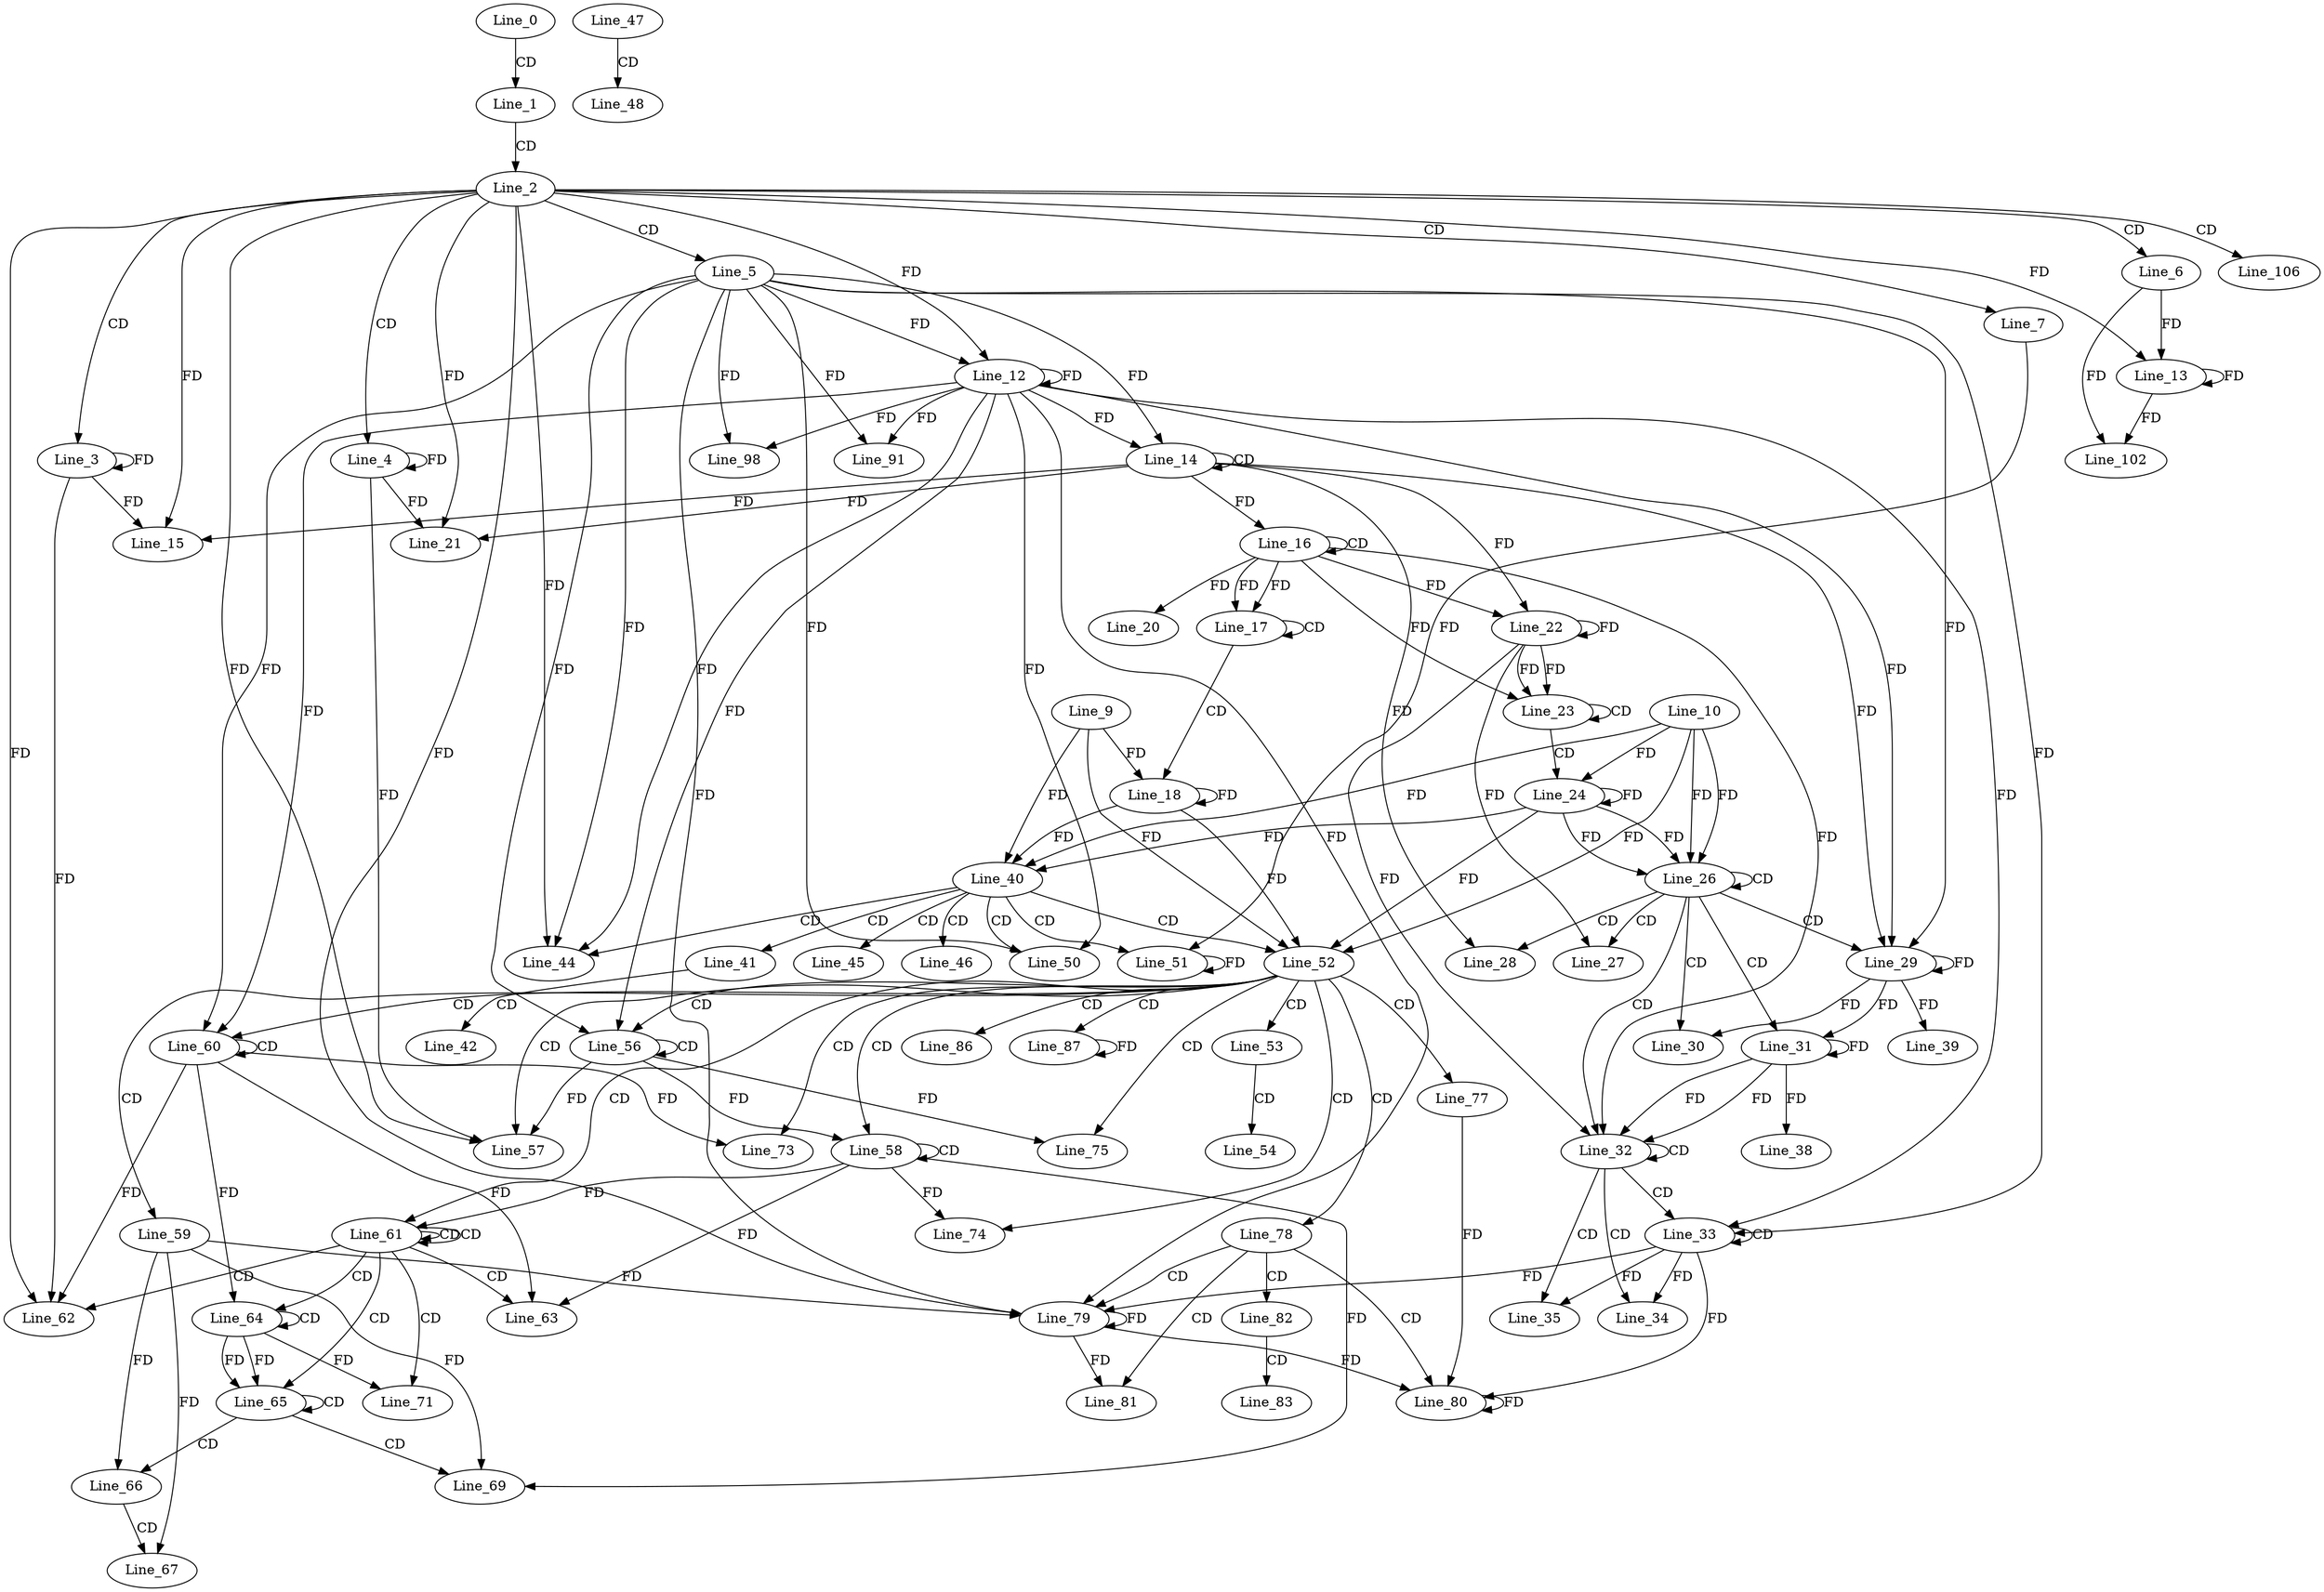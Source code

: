 digraph G {
  Line_0;
  Line_1;
  Line_2;
  Line_3;
  Line_3;
  Line_4;
  Line_4;
  Line_5;
  Line_6;
  Line_7;
  Line_12;
  Line_12;
  Line_13;
  Line_13;
  Line_14;
  Line_14;
  Line_15;
  Line_16;
  Line_16;
  Line_17;
  Line_17;
  Line_18;
  Line_9;
  Line_20;
  Line_21;
  Line_22;
  Line_22;
  Line_23;
  Line_23;
  Line_24;
  Line_10;
  Line_26;
  Line_26;
  Line_27;
  Line_28;
  Line_29;
  Line_29;
  Line_30;
  Line_31;
  Line_31;
  Line_32;
  Line_32;
  Line_33;
  Line_33;
  Line_34;
  Line_35;
  Line_38;
  Line_39;
  Line_40;
  Line_40;
  Line_41;
  Line_42;
  Line_44;
  Line_44;
  Line_45;
  Line_46;
  Line_47;
  Line_48;
  Line_50;
  Line_51;
  Line_52;
  Line_53;
  Line_54;
  Line_56;
  Line_56;
  Line_57;
  Line_58;
  Line_58;
  Line_59;
  Line_60;
  Line_60;
  Line_61;
  Line_61;
  Line_62;
  Line_63;
  Line_63;
  Line_64;
  Line_64;
  Line_65;
  Line_65;
  Line_66;
  Line_66;
  Line_67;
  Line_69;
  Line_69;
  Line_69;
  Line_71;
  Line_73;
  Line_74;
  Line_75;
  Line_77;
  Line_78;
  Line_79;
  Line_79;
  Line_79;
  Line_79;
  Line_79;
  Line_80;
  Line_80;
  Line_81;
  Line_82;
  Line_83;
  Line_86;
  Line_87;
  Line_91;
  Line_98;
  Line_102;
  Line_106;
  Line_0 -> Line_1 [ label="CD" ];
  Line_1 -> Line_2 [ label="CD" ];
  Line_2 -> Line_3 [ label="CD" ];
  Line_3 -> Line_3 [ label="FD" ];
  Line_2 -> Line_4 [ label="CD" ];
  Line_4 -> Line_4 [ label="FD" ];
  Line_2 -> Line_5 [ label="CD" ];
  Line_2 -> Line_6 [ label="CD" ];
  Line_2 -> Line_7 [ label="CD" ];
  Line_5 -> Line_12 [ label="FD" ];
  Line_12 -> Line_12 [ label="FD" ];
  Line_2 -> Line_12 [ label="FD" ];
  Line_6 -> Line_13 [ label="FD" ];
  Line_13 -> Line_13 [ label="FD" ];
  Line_2 -> Line_13 [ label="FD" ];
  Line_14 -> Line_14 [ label="CD" ];
  Line_5 -> Line_14 [ label="FD" ];
  Line_12 -> Line_14 [ label="FD" ];
  Line_14 -> Line_15 [ label="FD" ];
  Line_2 -> Line_15 [ label="FD" ];
  Line_3 -> Line_15 [ label="FD" ];
  Line_16 -> Line_16 [ label="CD" ];
  Line_14 -> Line_16 [ label="FD" ];
  Line_16 -> Line_17 [ label="FD" ];
  Line_17 -> Line_17 [ label="CD" ];
  Line_16 -> Line_17 [ label="FD" ];
  Line_17 -> Line_18 [ label="CD" ];
  Line_9 -> Line_18 [ label="FD" ];
  Line_18 -> Line_18 [ label="FD" ];
  Line_16 -> Line_20 [ label="FD" ];
  Line_14 -> Line_21 [ label="FD" ];
  Line_2 -> Line_21 [ label="FD" ];
  Line_4 -> Line_21 [ label="FD" ];
  Line_16 -> Line_22 [ label="FD" ];
  Line_22 -> Line_22 [ label="FD" ];
  Line_14 -> Line_22 [ label="FD" ];
  Line_22 -> Line_23 [ label="FD" ];
  Line_23 -> Line_23 [ label="CD" ];
  Line_16 -> Line_23 [ label="FD" ];
  Line_22 -> Line_23 [ label="FD" ];
  Line_23 -> Line_24 [ label="CD" ];
  Line_10 -> Line_24 [ label="FD" ];
  Line_24 -> Line_24 [ label="FD" ];
  Line_10 -> Line_26 [ label="FD" ];
  Line_24 -> Line_26 [ label="FD" ];
  Line_26 -> Line_26 [ label="CD" ];
  Line_10 -> Line_26 [ label="FD" ];
  Line_24 -> Line_26 [ label="FD" ];
  Line_26 -> Line_27 [ label="CD" ];
  Line_22 -> Line_27 [ label="FD" ];
  Line_26 -> Line_28 [ label="CD" ];
  Line_14 -> Line_28 [ label="FD" ];
  Line_26 -> Line_29 [ label="CD" ];
  Line_14 -> Line_29 [ label="FD" ];
  Line_29 -> Line_29 [ label="FD" ];
  Line_5 -> Line_29 [ label="FD" ];
  Line_12 -> Line_29 [ label="FD" ];
  Line_26 -> Line_30 [ label="CD" ];
  Line_29 -> Line_30 [ label="FD" ];
  Line_26 -> Line_31 [ label="CD" ];
  Line_31 -> Line_31 [ label="FD" ];
  Line_29 -> Line_31 [ label="FD" ];
  Line_26 -> Line_32 [ label="CD" ];
  Line_31 -> Line_32 [ label="FD" ];
  Line_32 -> Line_32 [ label="CD" ];
  Line_16 -> Line_32 [ label="FD" ];
  Line_22 -> Line_32 [ label="FD" ];
  Line_31 -> Line_32 [ label="FD" ];
  Line_32 -> Line_33 [ label="CD" ];
  Line_33 -> Line_33 [ label="CD" ];
  Line_5 -> Line_33 [ label="FD" ];
  Line_12 -> Line_33 [ label="FD" ];
  Line_32 -> Line_34 [ label="CD" ];
  Line_33 -> Line_34 [ label="FD" ];
  Line_32 -> Line_35 [ label="CD" ];
  Line_33 -> Line_35 [ label="FD" ];
  Line_31 -> Line_38 [ label="FD" ];
  Line_29 -> Line_39 [ label="FD" ];
  Line_9 -> Line_40 [ label="FD" ];
  Line_18 -> Line_40 [ label="FD" ];
  Line_10 -> Line_40 [ label="FD" ];
  Line_24 -> Line_40 [ label="FD" ];
  Line_40 -> Line_41 [ label="CD" ];
  Line_41 -> Line_42 [ label="CD" ];
  Line_40 -> Line_44 [ label="CD" ];
  Line_5 -> Line_44 [ label="FD" ];
  Line_12 -> Line_44 [ label="FD" ];
  Line_2 -> Line_44 [ label="FD" ];
  Line_40 -> Line_45 [ label="CD" ];
  Line_40 -> Line_46 [ label="CD" ];
  Line_47 -> Line_48 [ label="CD" ];
  Line_40 -> Line_50 [ label="CD" ];
  Line_5 -> Line_50 [ label="FD" ];
  Line_12 -> Line_50 [ label="FD" ];
  Line_40 -> Line_51 [ label="CD" ];
  Line_7 -> Line_51 [ label="FD" ];
  Line_51 -> Line_51 [ label="FD" ];
  Line_40 -> Line_52 [ label="CD" ];
  Line_9 -> Line_52 [ label="FD" ];
  Line_18 -> Line_52 [ label="FD" ];
  Line_10 -> Line_52 [ label="FD" ];
  Line_24 -> Line_52 [ label="FD" ];
  Line_52 -> Line_53 [ label="CD" ];
  Line_53 -> Line_54 [ label="CD" ];
  Line_52 -> Line_56 [ label="CD" ];
  Line_56 -> Line_56 [ label="CD" ];
  Line_5 -> Line_56 [ label="FD" ];
  Line_12 -> Line_56 [ label="FD" ];
  Line_52 -> Line_57 [ label="CD" ];
  Line_56 -> Line_57 [ label="FD" ];
  Line_2 -> Line_57 [ label="FD" ];
  Line_4 -> Line_57 [ label="FD" ];
  Line_52 -> Line_58 [ label="CD" ];
  Line_58 -> Line_58 [ label="CD" ];
  Line_56 -> Line_58 [ label="FD" ];
  Line_52 -> Line_59 [ label="CD" ];
  Line_52 -> Line_60 [ label="CD" ];
  Line_60 -> Line_60 [ label="CD" ];
  Line_5 -> Line_60 [ label="FD" ];
  Line_12 -> Line_60 [ label="FD" ];
  Line_52 -> Line_61 [ label="CD" ];
  Line_61 -> Line_61 [ label="CD" ];
  Line_61 -> Line_61 [ label="CD" ];
  Line_58 -> Line_61 [ label="FD" ];
  Line_61 -> Line_62 [ label="CD" ];
  Line_60 -> Line_62 [ label="FD" ];
  Line_2 -> Line_62 [ label="FD" ];
  Line_3 -> Line_62 [ label="FD" ];
  Line_61 -> Line_63 [ label="CD" ];
  Line_60 -> Line_63 [ label="FD" ];
  Line_58 -> Line_63 [ label="FD" ];
  Line_61 -> Line_64 [ label="CD" ];
  Line_64 -> Line_64 [ label="CD" ];
  Line_60 -> Line_64 [ label="FD" ];
  Line_61 -> Line_65 [ label="CD" ];
  Line_64 -> Line_65 [ label="FD" ];
  Line_65 -> Line_65 [ label="CD" ];
  Line_64 -> Line_65 [ label="FD" ];
  Line_65 -> Line_66 [ label="CD" ];
  Line_59 -> Line_66 [ label="FD" ];
  Line_66 -> Line_67 [ label="CD" ];
  Line_59 -> Line_67 [ label="FD" ];
  Line_65 -> Line_69 [ label="CD" ];
  Line_59 -> Line_69 [ label="FD" ];
  Line_58 -> Line_69 [ label="FD" ];
  Line_61 -> Line_71 [ label="CD" ];
  Line_64 -> Line_71 [ label="FD" ];
  Line_52 -> Line_73 [ label="CD" ];
  Line_60 -> Line_73 [ label="FD" ];
  Line_52 -> Line_74 [ label="CD" ];
  Line_58 -> Line_74 [ label="FD" ];
  Line_52 -> Line_75 [ label="CD" ];
  Line_56 -> Line_75 [ label="FD" ];
  Line_52 -> Line_77 [ label="CD" ];
  Line_52 -> Line_78 [ label="CD" ];
  Line_78 -> Line_79 [ label="CD" ];
  Line_33 -> Line_79 [ label="FD" ];
  Line_79 -> Line_79 [ label="FD" ];
  Line_5 -> Line_79 [ label="FD" ];
  Line_12 -> Line_79 [ label="FD" ];
  Line_59 -> Line_79 [ label="FD" ];
  Line_2 -> Line_79 [ label="FD" ];
  Line_78 -> Line_80 [ label="CD" ];
  Line_77 -> Line_80 [ label="FD" ];
  Line_80 -> Line_80 [ label="FD" ];
  Line_33 -> Line_80 [ label="FD" ];
  Line_79 -> Line_80 [ label="FD" ];
  Line_78 -> Line_81 [ label="CD" ];
  Line_79 -> Line_81 [ label="FD" ];
  Line_78 -> Line_82 [ label="CD" ];
  Line_82 -> Line_83 [ label="CD" ];
  Line_52 -> Line_86 [ label="CD" ];
  Line_52 -> Line_87 [ label="CD" ];
  Line_87 -> Line_87 [ label="FD" ];
  Line_5 -> Line_91 [ label="FD" ];
  Line_12 -> Line_91 [ label="FD" ];
  Line_5 -> Line_98 [ label="FD" ];
  Line_12 -> Line_98 [ label="FD" ];
  Line_6 -> Line_102 [ label="FD" ];
  Line_13 -> Line_102 [ label="FD" ];
  Line_2 -> Line_106 [ label="CD" ];
}
